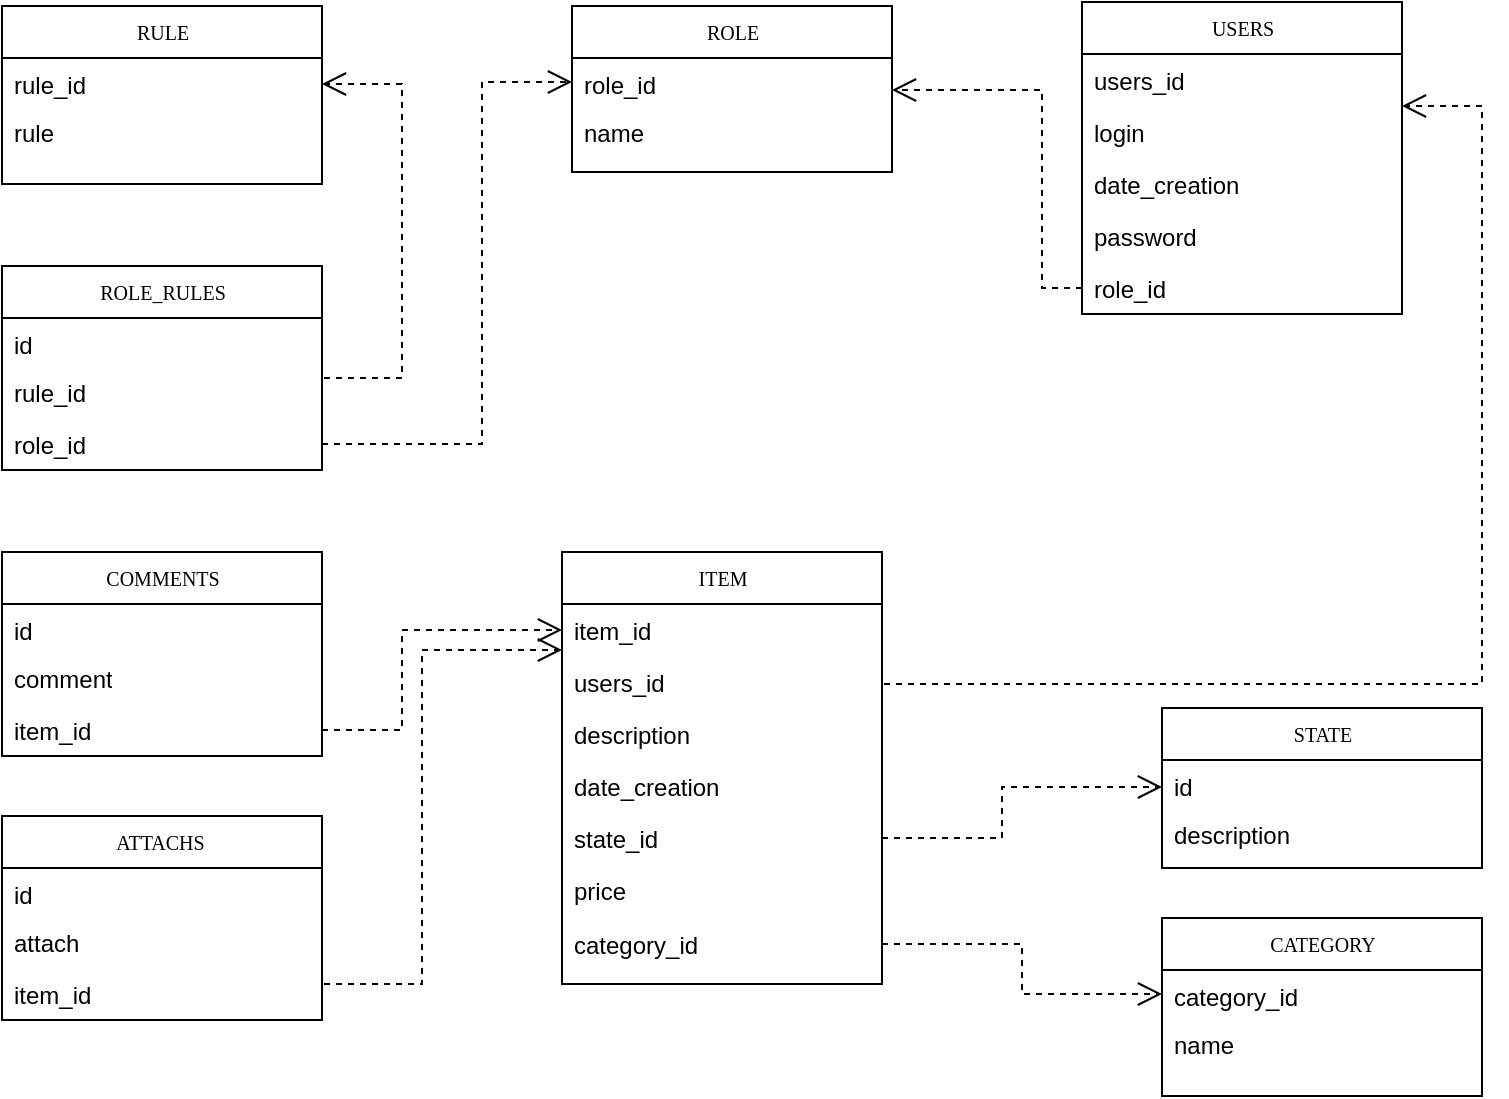 <mxfile version="10.7.7" type="github"><diagram name="Page-1" id="c4acf3e9-155e-7222-9cf6-157b1a14988f"><mxGraphModel dx="1394" dy="715" grid="1" gridSize="10" guides="1" tooltips="1" connect="1" arrows="1" fold="1" page="1" pageScale="1" pageWidth="850" pageHeight="1100" background="#ffffff" math="0" shadow="0"><root><mxCell id="0"/><mxCell id="1" parent="0"/><mxCell id="17acba5748e5396b-20" value="USERS" style="swimlane;html=1;fontStyle=0;childLayout=stackLayout;horizontal=1;startSize=26;fillColor=none;horizontalStack=0;resizeParent=1;resizeLast=0;collapsible=1;marginBottom=0;swimlaneFillColor=#ffffff;rounded=0;shadow=0;comic=0;labelBackgroundColor=none;strokeColor=#000000;strokeWidth=1;fontFamily=Verdana;fontSize=10;fontColor=#000000;align=center;" parent="1" vertex="1"><mxGeometry x="620" y="79" width="160" height="156" as="geometry"/></mxCell><mxCell id="17acba5748e5396b-21" value="users_id" style="text;html=1;strokeColor=none;fillColor=none;align=left;verticalAlign=top;spacingLeft=4;spacingRight=4;whiteSpace=wrap;overflow=hidden;rotatable=0;points=[[0,0.5],[1,0.5]];portConstraint=eastwest;" parent="17acba5748e5396b-20" vertex="1"><mxGeometry y="26" width="160" height="26" as="geometry"/></mxCell><mxCell id="17acba5748e5396b-24" value="login" style="text;html=1;strokeColor=none;fillColor=none;align=left;verticalAlign=top;spacingLeft=4;spacingRight=4;whiteSpace=wrap;overflow=hidden;rotatable=0;points=[[0,0.5],[1,0.5]];portConstraint=eastwest;" parent="17acba5748e5396b-20" vertex="1"><mxGeometry y="52" width="160" height="26" as="geometry"/></mxCell><mxCell id="f8zR73CHn75oPtTXwKta-2" value="date_creation" style="text;html=1;strokeColor=none;fillColor=none;align=left;verticalAlign=top;spacingLeft=4;spacingRight=4;whiteSpace=wrap;overflow=hidden;rotatable=0;points=[[0,0.5],[1,0.5]];portConstraint=eastwest;" vertex="1" parent="17acba5748e5396b-20"><mxGeometry y="78" width="160" height="26" as="geometry"/></mxCell><mxCell id="17acba5748e5396b-26" value="password" style="text;html=1;strokeColor=none;fillColor=none;align=left;verticalAlign=top;spacingLeft=4;spacingRight=4;whiteSpace=wrap;overflow=hidden;rotatable=0;points=[[0,0.5],[1,0.5]];portConstraint=eastwest;" parent="17acba5748e5396b-20" vertex="1"><mxGeometry y="104" width="160" height="26" as="geometry"/></mxCell><mxCell id="17acba5748e5396b-33" value="role_id" style="text;html=1;strokeColor=none;fillColor=none;align=left;verticalAlign=top;spacingLeft=4;spacingRight=4;whiteSpace=wrap;overflow=hidden;rotatable=0;points=[[0,0.5],[1,0.5]];portConstraint=eastwest;" parent="17acba5748e5396b-20" vertex="1"><mxGeometry y="130" width="160" height="26" as="geometry"/></mxCell><mxCell id="17acba5748e5396b-30" value="ROLE" style="swimlane;html=1;fontStyle=0;childLayout=stackLayout;horizontal=1;startSize=26;fillColor=none;horizontalStack=0;resizeParent=1;resizeLast=0;collapsible=1;marginBottom=0;swimlaneFillColor=#ffffff;rounded=0;shadow=0;comic=0;labelBackgroundColor=none;strokeColor=#000000;strokeWidth=1;fontFamily=Verdana;fontSize=10;fontColor=#000000;align=center;" parent="1" vertex="1"><mxGeometry x="365" y="81" width="160" height="83" as="geometry"/></mxCell><mxCell id="17acba5748e5396b-31" value="role_id" style="text;html=1;strokeColor=none;fillColor=none;align=left;verticalAlign=top;spacingLeft=4;spacingRight=4;whiteSpace=wrap;overflow=hidden;rotatable=0;points=[[0,0.5],[1,0.5]];portConstraint=eastwest;" parent="17acba5748e5396b-30" vertex="1"><mxGeometry y="26" width="160" height="24" as="geometry"/></mxCell><mxCell id="17acba5748e5396b-32" value="name" style="text;html=1;strokeColor=none;fillColor=none;align=left;verticalAlign=top;spacingLeft=4;spacingRight=4;whiteSpace=wrap;overflow=hidden;rotatable=0;points=[[0,0.5],[1,0.5]];portConstraint=eastwest;" parent="17acba5748e5396b-30" vertex="1"><mxGeometry y="50" width="160" height="26" as="geometry"/></mxCell><mxCell id="5d2195bd80daf111-22" style="edgeStyle=orthogonalEdgeStyle;rounded=0;html=1;dashed=1;labelBackgroundColor=none;startFill=0;endArrow=open;endFill=0;endSize=10;fontFamily=Verdana;fontSize=10;" parent="1" target="17acba5748e5396b-30" edge="1"><mxGeometry relative="1" as="geometry"><Array as="points"><mxPoint x="600" y="222"/><mxPoint x="600" y="123"/></Array><mxPoint x="620" y="222" as="sourcePoint"/></mxGeometry></mxCell><mxCell id="5d2195bd80daf111-23" style="edgeStyle=orthogonalEdgeStyle;rounded=0;html=1;dashed=1;labelBackgroundColor=none;startFill=0;endArrow=open;endFill=0;endSize=10;fontFamily=Verdana;fontSize=10;exitX=1;exitY=0.5;exitDx=0;exitDy=0;entryX=0;entryY=0.5;entryDx=0;entryDy=0;" parent="1" source="f8zR73CHn75oPtTXwKta-11" target="17acba5748e5396b-31" edge="1"><mxGeometry relative="1" as="geometry"><Array as="points"><mxPoint x="320" y="300"/><mxPoint x="320" y="119"/></Array><mxPoint x="250" y="290" as="sourcePoint"/><mxPoint x="580" y="141" as="targetPoint"/></mxGeometry></mxCell><mxCell id="f8zR73CHn75oPtTXwKta-5" value="RULE" style="swimlane;html=1;fontStyle=0;childLayout=stackLayout;horizontal=1;startSize=26;fillColor=none;horizontalStack=0;resizeParent=1;resizeLast=0;collapsible=1;marginBottom=0;swimlaneFillColor=#ffffff;rounded=0;shadow=0;comic=0;labelBackgroundColor=none;strokeColor=#000000;strokeWidth=1;fontFamily=Verdana;fontSize=10;fontColor=#000000;align=center;" vertex="1" parent="1"><mxGeometry x="80" y="81" width="160" height="89" as="geometry"/></mxCell><mxCell id="f8zR73CHn75oPtTXwKta-6" value="rule_id" style="text;html=1;strokeColor=none;fillColor=none;align=left;verticalAlign=top;spacingLeft=4;spacingRight=4;whiteSpace=wrap;overflow=hidden;rotatable=0;points=[[0,0.5],[1,0.5]];portConstraint=eastwest;" vertex="1" parent="f8zR73CHn75oPtTXwKta-5"><mxGeometry y="26" width="160" height="24" as="geometry"/></mxCell><mxCell id="f8zR73CHn75oPtTXwKta-7" value="rule" style="text;html=1;strokeColor=none;fillColor=none;align=left;verticalAlign=top;spacingLeft=4;spacingRight=4;whiteSpace=wrap;overflow=hidden;rotatable=0;points=[[0,0.5],[1,0.5]];portConstraint=eastwest;" vertex="1" parent="f8zR73CHn75oPtTXwKta-5"><mxGeometry y="50" width="160" height="26" as="geometry"/></mxCell><mxCell id="f8zR73CHn75oPtTXwKta-8" value="ROLE_RULES" style="swimlane;html=1;fontStyle=0;childLayout=stackLayout;horizontal=1;startSize=26;fillColor=none;horizontalStack=0;resizeParent=1;resizeLast=0;collapsible=1;marginBottom=0;swimlaneFillColor=#ffffff;rounded=0;shadow=0;comic=0;labelBackgroundColor=none;strokeColor=#000000;strokeWidth=1;fontFamily=Verdana;fontSize=10;fontColor=#000000;align=center;" vertex="1" parent="1"><mxGeometry x="80" y="211" width="160" height="102" as="geometry"/></mxCell><mxCell id="f8zR73CHn75oPtTXwKta-9" value="id" style="text;html=1;strokeColor=none;fillColor=none;align=left;verticalAlign=top;spacingLeft=4;spacingRight=4;whiteSpace=wrap;overflow=hidden;rotatable=0;points=[[0,0.5],[1,0.5]];portConstraint=eastwest;" vertex="1" parent="f8zR73CHn75oPtTXwKta-8"><mxGeometry y="26" width="160" height="24" as="geometry"/></mxCell><mxCell id="f8zR73CHn75oPtTXwKta-10" value="rule_id" style="text;html=1;strokeColor=none;fillColor=none;align=left;verticalAlign=top;spacingLeft=4;spacingRight=4;whiteSpace=wrap;overflow=hidden;rotatable=0;points=[[0,0.5],[1,0.5]];portConstraint=eastwest;" vertex="1" parent="f8zR73CHn75oPtTXwKta-8"><mxGeometry y="50" width="160" height="26" as="geometry"/></mxCell><mxCell id="f8zR73CHn75oPtTXwKta-11" value="role_id" style="text;html=1;strokeColor=none;fillColor=none;align=left;verticalAlign=top;spacingLeft=4;spacingRight=4;whiteSpace=wrap;overflow=hidden;rotatable=0;points=[[0,0.5],[1,0.5]];portConstraint=eastwest;" vertex="1" parent="f8zR73CHn75oPtTXwKta-8"><mxGeometry y="76" width="160" height="26" as="geometry"/></mxCell><mxCell id="f8zR73CHn75oPtTXwKta-14" style="edgeStyle=orthogonalEdgeStyle;rounded=0;html=1;dashed=1;labelBackgroundColor=none;startFill=0;endArrow=open;endFill=0;endSize=10;fontFamily=Verdana;fontSize=10;exitX=1.006;exitY=0.231;exitDx=0;exitDy=0;exitPerimeter=0;" edge="1" parent="1" source="f8zR73CHn75oPtTXwKta-10"><mxGeometry relative="1" as="geometry"><Array as="points"><mxPoint x="280" y="267"/><mxPoint x="280" y="120"/></Array><mxPoint x="300" y="260" as="sourcePoint"/><mxPoint x="240" y="120" as="targetPoint"/></mxGeometry></mxCell><mxCell id="f8zR73CHn75oPtTXwKta-15" value="ITEM" style="swimlane;html=1;fontStyle=0;childLayout=stackLayout;horizontal=1;startSize=26;fillColor=none;horizontalStack=0;resizeParent=1;resizeLast=0;collapsible=1;marginBottom=0;swimlaneFillColor=#ffffff;rounded=0;shadow=0;comic=0;labelBackgroundColor=none;strokeColor=#000000;strokeWidth=1;fontFamily=Verdana;fontSize=10;fontColor=#000000;align=center;" vertex="1" parent="1"><mxGeometry x="360" y="354" width="160" height="216" as="geometry"/></mxCell><mxCell id="f8zR73CHn75oPtTXwKta-16" value="item_id" style="text;html=1;strokeColor=none;fillColor=none;align=left;verticalAlign=top;spacingLeft=4;spacingRight=4;whiteSpace=wrap;overflow=hidden;rotatable=0;points=[[0,0.5],[1,0.5]];portConstraint=eastwest;" vertex="1" parent="f8zR73CHn75oPtTXwKta-15"><mxGeometry y="26" width="160" height="26" as="geometry"/></mxCell><mxCell id="f8zR73CHn75oPtTXwKta-17" value="users_id" style="text;html=1;strokeColor=none;fillColor=none;align=left;verticalAlign=top;spacingLeft=4;spacingRight=4;whiteSpace=wrap;overflow=hidden;rotatable=0;points=[[0,0.5],[1,0.5]];portConstraint=eastwest;" vertex="1" parent="f8zR73CHn75oPtTXwKta-15"><mxGeometry y="52" width="160" height="26" as="geometry"/></mxCell><mxCell id="f8zR73CHn75oPtTXwKta-18" value="description" style="text;html=1;strokeColor=none;fillColor=none;align=left;verticalAlign=top;spacingLeft=4;spacingRight=4;whiteSpace=wrap;overflow=hidden;rotatable=0;points=[[0,0.5],[1,0.5]];portConstraint=eastwest;" vertex="1" parent="f8zR73CHn75oPtTXwKta-15"><mxGeometry y="78" width="160" height="26" as="geometry"/></mxCell><mxCell id="f8zR73CHn75oPtTXwKta-19" value="date_creation" style="text;html=1;strokeColor=none;fillColor=none;align=left;verticalAlign=top;spacingLeft=4;spacingRight=4;whiteSpace=wrap;overflow=hidden;rotatable=0;points=[[0,0.5],[1,0.5]];portConstraint=eastwest;" vertex="1" parent="f8zR73CHn75oPtTXwKta-15"><mxGeometry y="104" width="160" height="26" as="geometry"/></mxCell><mxCell id="f8zR73CHn75oPtTXwKta-29" value="state_id" style="text;html=1;strokeColor=none;fillColor=none;align=left;verticalAlign=top;spacingLeft=4;spacingRight=4;whiteSpace=wrap;overflow=hidden;rotatable=0;points=[[0,0.5],[1,0.5]];portConstraint=eastwest;" vertex="1" parent="f8zR73CHn75oPtTXwKta-15"><mxGeometry y="130" width="160" height="26" as="geometry"/></mxCell><mxCell id="f8zR73CHn75oPtTXwKta-30" value="price" style="text;html=1;strokeColor=none;fillColor=none;align=left;verticalAlign=top;spacingLeft=4;spacingRight=4;whiteSpace=wrap;overflow=hidden;rotatable=0;points=[[0,0.5],[1,0.5]];portConstraint=eastwest;" vertex="1" parent="f8zR73CHn75oPtTXwKta-15"><mxGeometry y="156" width="160" height="26" as="geometry"/></mxCell><mxCell id="f8zR73CHn75oPtTXwKta-26" style="edgeStyle=orthogonalEdgeStyle;rounded=0;html=1;dashed=1;labelBackgroundColor=none;startFill=0;endArrow=open;endFill=0;endSize=10;fontFamily=Verdana;fontSize=10;" edge="1" parent="1"><mxGeometry relative="1" as="geometry"><Array as="points"><mxPoint x="520" y="420"/><mxPoint x="820" y="420"/><mxPoint x="820" y="131"/></Array><mxPoint x="520" y="391" as="sourcePoint"/><mxPoint x="780" y="131" as="targetPoint"/></mxGeometry></mxCell><mxCell id="f8zR73CHn75oPtTXwKta-33" value="category_id" style="text;html=1;strokeColor=none;fillColor=none;align=left;verticalAlign=top;spacingLeft=4;spacingRight=4;whiteSpace=wrap;overflow=hidden;rotatable=0;points=[[0,0.5],[1,0.5]];portConstraint=eastwest;" vertex="1" parent="1"><mxGeometry x="360" y="537" width="160" height="26" as="geometry"/></mxCell><mxCell id="f8zR73CHn75oPtTXwKta-34" value="CATEGORY" style="swimlane;html=1;fontStyle=0;childLayout=stackLayout;horizontal=1;startSize=26;fillColor=none;horizontalStack=0;resizeParent=1;resizeLast=0;collapsible=1;marginBottom=0;swimlaneFillColor=#ffffff;rounded=0;shadow=0;comic=0;labelBackgroundColor=none;strokeColor=#000000;strokeWidth=1;fontFamily=Verdana;fontSize=10;fontColor=#000000;align=center;" vertex="1" parent="1"><mxGeometry x="660" y="537" width="160" height="89" as="geometry"/></mxCell><mxCell id="f8zR73CHn75oPtTXwKta-35" value="category_id" style="text;html=1;strokeColor=none;fillColor=none;align=left;verticalAlign=top;spacingLeft=4;spacingRight=4;whiteSpace=wrap;overflow=hidden;rotatable=0;points=[[0,0.5],[1,0.5]];portConstraint=eastwest;" vertex="1" parent="f8zR73CHn75oPtTXwKta-34"><mxGeometry y="26" width="160" height="24" as="geometry"/></mxCell><mxCell id="f8zR73CHn75oPtTXwKta-36" value="name" style="text;html=1;strokeColor=none;fillColor=none;align=left;verticalAlign=top;spacingLeft=4;spacingRight=4;whiteSpace=wrap;overflow=hidden;rotatable=0;points=[[0,0.5],[1,0.5]];portConstraint=eastwest;" vertex="1" parent="f8zR73CHn75oPtTXwKta-34"><mxGeometry y="50" width="160" height="26" as="geometry"/></mxCell><mxCell id="f8zR73CHn75oPtTXwKta-38" value="COMMENTS" style="swimlane;html=1;fontStyle=0;childLayout=stackLayout;horizontal=1;startSize=26;fillColor=none;horizontalStack=0;resizeParent=1;resizeLast=0;collapsible=1;marginBottom=0;swimlaneFillColor=#ffffff;rounded=0;shadow=0;comic=0;labelBackgroundColor=none;strokeColor=#000000;strokeWidth=1;fontFamily=Verdana;fontSize=10;fontColor=#000000;align=center;" vertex="1" parent="1"><mxGeometry x="80" y="354" width="160" height="102" as="geometry"/></mxCell><mxCell id="f8zR73CHn75oPtTXwKta-39" value="id" style="text;html=1;strokeColor=none;fillColor=none;align=left;verticalAlign=top;spacingLeft=4;spacingRight=4;whiteSpace=wrap;overflow=hidden;rotatable=0;points=[[0,0.5],[1,0.5]];portConstraint=eastwest;" vertex="1" parent="f8zR73CHn75oPtTXwKta-38"><mxGeometry y="26" width="160" height="24" as="geometry"/></mxCell><mxCell id="f8zR73CHn75oPtTXwKta-40" value="comment" style="text;html=1;strokeColor=none;fillColor=none;align=left;verticalAlign=top;spacingLeft=4;spacingRight=4;whiteSpace=wrap;overflow=hidden;rotatable=0;points=[[0,0.5],[1,0.5]];portConstraint=eastwest;" vertex="1" parent="f8zR73CHn75oPtTXwKta-38"><mxGeometry y="50" width="160" height="26" as="geometry"/></mxCell><mxCell id="f8zR73CHn75oPtTXwKta-41" value="item_id" style="text;html=1;strokeColor=none;fillColor=none;align=left;verticalAlign=top;spacingLeft=4;spacingRight=4;whiteSpace=wrap;overflow=hidden;rotatable=0;points=[[0,0.5],[1,0.5]];portConstraint=eastwest;" vertex="1" parent="f8zR73CHn75oPtTXwKta-38"><mxGeometry y="76" width="160" height="26" as="geometry"/></mxCell><mxCell id="f8zR73CHn75oPtTXwKta-42" style="edgeStyle=orthogonalEdgeStyle;rounded=0;html=1;dashed=1;labelBackgroundColor=none;startFill=0;endArrow=open;endFill=0;endSize=10;fontFamily=Verdana;fontSize=10;exitX=1;exitY=0.5;exitDx=0;exitDy=0;entryX=0;entryY=0.5;entryDx=0;entryDy=0;" edge="1" parent="1" source="f8zR73CHn75oPtTXwKta-41" target="f8zR73CHn75oPtTXwKta-16"><mxGeometry relative="1" as="geometry"><Array as="points"><mxPoint x="280" y="443"/><mxPoint x="280" y="393"/></Array><mxPoint x="241" y="396" as="sourcePoint"/><mxPoint x="240" y="249" as="targetPoint"/></mxGeometry></mxCell><mxCell id="f8zR73CHn75oPtTXwKta-44" value="&lt;span&gt;ATTACHS&amp;nbsp;&lt;/span&gt;" style="swimlane;html=1;fontStyle=0;childLayout=stackLayout;horizontal=1;startSize=26;fillColor=none;horizontalStack=0;resizeParent=1;resizeLast=0;collapsible=1;marginBottom=0;swimlaneFillColor=#ffffff;rounded=0;shadow=0;comic=0;labelBackgroundColor=none;strokeColor=#000000;strokeWidth=1;fontFamily=Verdana;fontSize=10;fontColor=#000000;align=center;" vertex="1" parent="1"><mxGeometry x="80" y="486" width="160" height="102" as="geometry"/></mxCell><mxCell id="f8zR73CHn75oPtTXwKta-45" value="id" style="text;html=1;strokeColor=none;fillColor=none;align=left;verticalAlign=top;spacingLeft=4;spacingRight=4;whiteSpace=wrap;overflow=hidden;rotatable=0;points=[[0,0.5],[1,0.5]];portConstraint=eastwest;" vertex="1" parent="f8zR73CHn75oPtTXwKta-44"><mxGeometry y="26" width="160" height="24" as="geometry"/></mxCell><mxCell id="f8zR73CHn75oPtTXwKta-46" value="attach" style="text;html=1;strokeColor=none;fillColor=none;align=left;verticalAlign=top;spacingLeft=4;spacingRight=4;whiteSpace=wrap;overflow=hidden;rotatable=0;points=[[0,0.5],[1,0.5]];portConstraint=eastwest;" vertex="1" parent="f8zR73CHn75oPtTXwKta-44"><mxGeometry y="50" width="160" height="26" as="geometry"/></mxCell><mxCell id="f8zR73CHn75oPtTXwKta-47" value="item_id" style="text;html=1;strokeColor=none;fillColor=none;align=left;verticalAlign=top;spacingLeft=4;spacingRight=4;whiteSpace=wrap;overflow=hidden;rotatable=0;points=[[0,0.5],[1,0.5]];portConstraint=eastwest;" vertex="1" parent="f8zR73CHn75oPtTXwKta-44"><mxGeometry y="76" width="160" height="26" as="geometry"/></mxCell><mxCell id="f8zR73CHn75oPtTXwKta-48" style="edgeStyle=orthogonalEdgeStyle;rounded=0;html=1;dashed=1;labelBackgroundColor=none;startFill=0;endArrow=open;endFill=0;endSize=10;fontFamily=Verdana;fontSize=10;exitX=1;exitY=0.5;exitDx=0;exitDy=0;" edge="1" parent="1" source="f8zR73CHn75oPtTXwKta-47"><mxGeometry relative="1" as="geometry"><Array as="points"><mxPoint x="240" y="570"/><mxPoint x="290" y="570"/><mxPoint x="290" y="403"/></Array><mxPoint x="250" y="453" as="sourcePoint"/><mxPoint x="360" y="403" as="targetPoint"/></mxGeometry></mxCell><mxCell id="f8zR73CHn75oPtTXwKta-49" value="STATE" style="swimlane;html=1;fontStyle=0;childLayout=stackLayout;horizontal=1;startSize=26;fillColor=none;horizontalStack=0;resizeParent=1;resizeLast=0;collapsible=1;marginBottom=0;swimlaneFillColor=#ffffff;rounded=0;shadow=0;comic=0;labelBackgroundColor=none;strokeColor=#000000;strokeWidth=1;fontFamily=Verdana;fontSize=10;fontColor=#000000;align=center;" vertex="1" parent="1"><mxGeometry x="660" y="432" width="160" height="80" as="geometry"/></mxCell><mxCell id="f8zR73CHn75oPtTXwKta-50" value="id" style="text;html=1;strokeColor=none;fillColor=none;align=left;verticalAlign=top;spacingLeft=4;spacingRight=4;whiteSpace=wrap;overflow=hidden;rotatable=0;points=[[0,0.5],[1,0.5]];portConstraint=eastwest;" vertex="1" parent="f8zR73CHn75oPtTXwKta-49"><mxGeometry y="26" width="160" height="24" as="geometry"/></mxCell><mxCell id="f8zR73CHn75oPtTXwKta-51" value="description" style="text;html=1;strokeColor=none;fillColor=none;align=left;verticalAlign=top;spacingLeft=4;spacingRight=4;whiteSpace=wrap;overflow=hidden;rotatable=0;points=[[0,0.5],[1,0.5]];portConstraint=eastwest;" vertex="1" parent="f8zR73CHn75oPtTXwKta-49"><mxGeometry y="50" width="160" height="26" as="geometry"/></mxCell><mxCell id="f8zR73CHn75oPtTXwKta-37" style="edgeStyle=orthogonalEdgeStyle;rounded=0;html=1;dashed=1;labelBackgroundColor=none;startFill=0;endArrow=open;endFill=0;endSize=10;fontFamily=Verdana;fontSize=10;exitX=1;exitY=0.5;exitDx=0;exitDy=0;" edge="1" parent="1" source="f8zR73CHn75oPtTXwKta-33" target="f8zR73CHn75oPtTXwKta-35"><mxGeometry relative="1" as="geometry"><Array as="points"><mxPoint x="590" y="550"/><mxPoint x="590" y="575"/></Array><mxPoint x="520" y="661" as="sourcePoint"/><mxPoint x="660" y="502" as="targetPoint"/></mxGeometry></mxCell><mxCell id="f8zR73CHn75oPtTXwKta-55" style="edgeStyle=orthogonalEdgeStyle;rounded=0;html=1;dashed=1;labelBackgroundColor=none;startFill=0;endArrow=open;endFill=0;endSize=10;fontFamily=Verdana;fontSize=10;exitX=1;exitY=0.5;exitDx=0;exitDy=0;" edge="1" parent="1" source="f8zR73CHn75oPtTXwKta-29"><mxGeometry relative="1" as="geometry"><Array as="points"><mxPoint x="580" y="497"/><mxPoint x="580" y="472"/></Array><mxPoint x="520" y="446.5" as="sourcePoint"/><mxPoint x="660" y="471.5" as="targetPoint"/></mxGeometry></mxCell></root></mxGraphModel></diagram></mxfile>